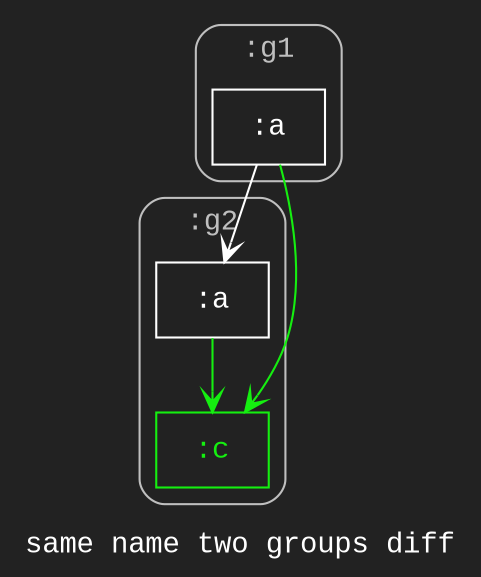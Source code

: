 digraph D {
    tooltip="same name two groups diff";
    label="same name two groups diff";
    bgcolor="#222222";
    fontcolor="#ffffff";
    fontname="Courier New";
    
    subgraph cluster_node1 { /* :g1 */
        label=":g1";
        style="rounded";
        fontname="Courier New";
        color="#bfbfbf";
        fontcolor="#bfbfbf";
        tooltip=":g1";
        
        node2 [color="#ffffff",fontcolor="#ffffff",fontname="Courier New",shape="rectangle",tooltip=":g1:a",label=":a"]
    }
    
    subgraph cluster_node3 { /* :g2 */
        label=":g2";
        style="rounded";
        fontname="Courier New";
        color="#bfbfbf";
        fontcolor="#bfbfbf";
        tooltip=":g2";
        
        node4 [color="#ffffff",fontcolor="#ffffff",fontname="Courier New",shape="rectangle",tooltip=":g2:a",label=":a"]
        node5 [color="#15ef10",fontcolor="#15ef10",fontname="Courier New",shape="rectangle",tooltip=":g2:c",label=":c"]
    }
    
    node2 -> node4 [arrowhead="vee",color="#ffffff",tooltip=":g1:a\n   ->\n:g2:a",]
    node2 -> node5 [arrowhead="vee",color="#15ef10",tooltip=":g1:a\n   ->\n:g2:c",]
    node4 -> node5 [arrowhead="vee",color="#15ef10",tooltip=":g2:a\n   ->\n:g2:c",]
}
